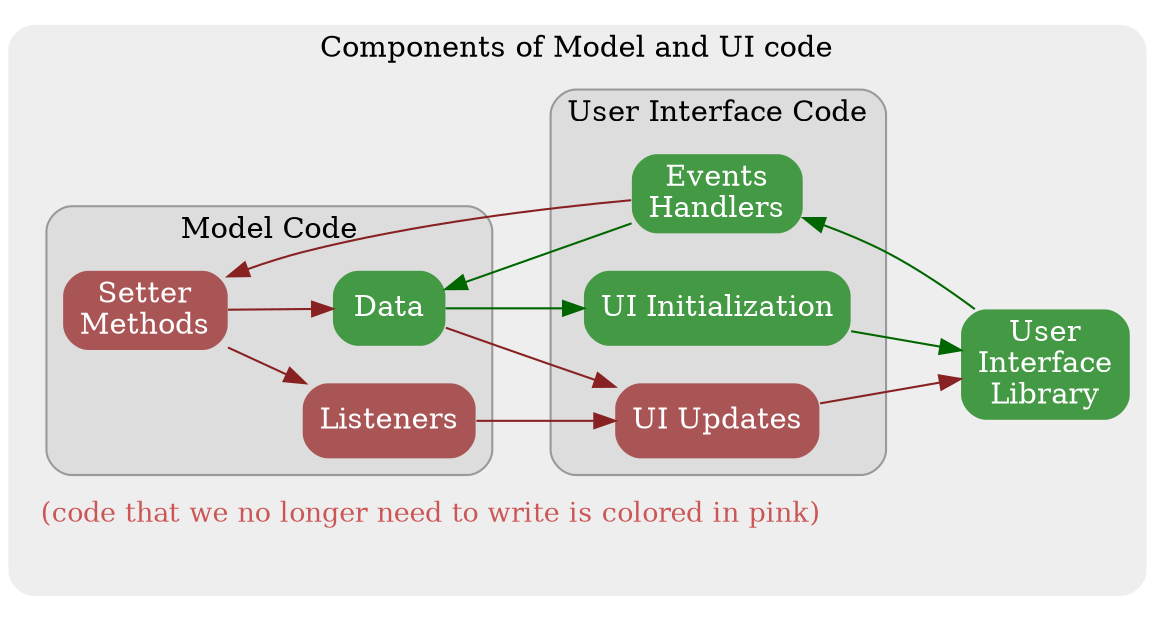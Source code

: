 digraph {
    bgcolor=invis
    rankdir=LR
    graph [color=invis style=rounded]
    node [shape=rect style="rounded,filled" fontcolor="white" color=invis]
    subgraph cluster_all
    {
        label="Components of Model and UI code"
        bgcolor="#eeeeee"

        subgraph cluster_model
        {
            bgcolor="#dddddd"
            color="#999999"
            label="Model Code"
            Data [fillcolor="#449944"]
            node [fillcolor="#aa5555"]
            Listeners
            Setters [label="Setter\nMethods"]
        }
        subgraph cluster_ui_code
        {
            bgcolor="#dddddd"
            color="#999999"
            label="User Interface Code"
            Updates [fillcolor="#aa5555" label="UI Updates"]
            node [fillcolor="#449944"]
            Initialization [label="UI Initialization"]
            Events [label="Events\nHandlers"]
        }
        
        subgraph cluster_caption
        {
            label="(code that we no longer need to write is colored in pink)"
            fontcolor="#cc5555"
            fontsize=13
            node [shape=point]
            edge [style=invis]
            cap0 -> cap1 -> cap2
        }

        UI [fillcolor="#449944" label="User\nInterface\nLibrary"]

        edge [color="#006600"]
        Data -> Initialization
        Events -> Data
        Initialization -> UI
        UI -> Events

        edge [color="#882222"]
        Data -> Updates
        Listeners -> Updates
        Events -> Setters
        Setters -> Data, Listeners
        Updates -> UI

        cap2 -> UI [style=invis]
    }
}
